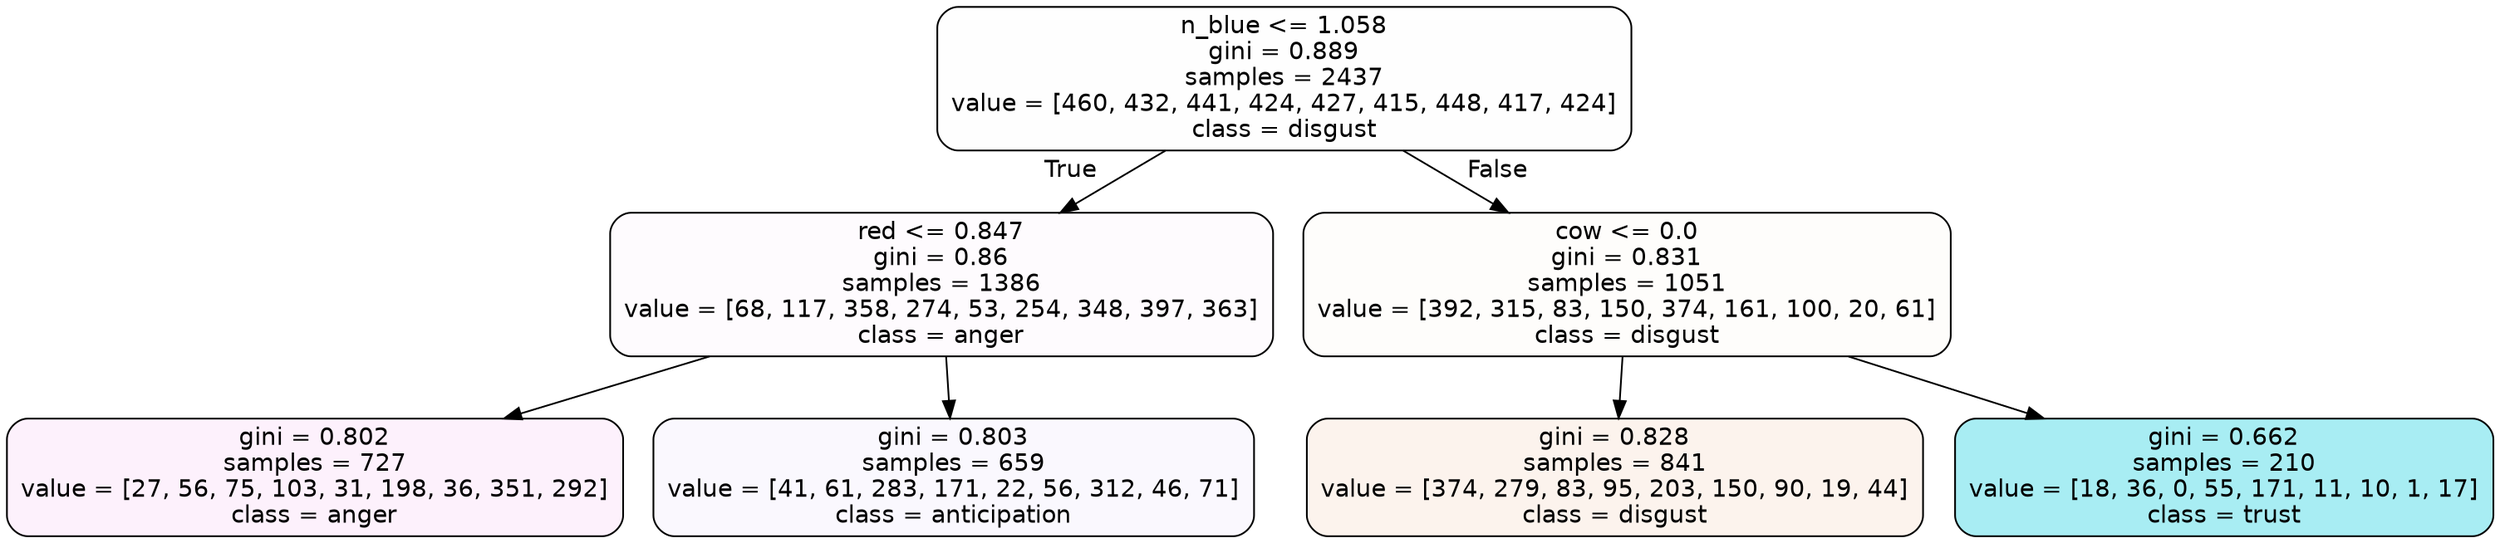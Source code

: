 digraph Tree {
node [shape=box, style="filled, rounded", color="black", fontname=helvetica] ;
edge [fontname=helvetica] ;
0 [label="n_blue <= 1.058\ngini = 0.889\nsamples = 2437\nvalue = [460, 432, 441, 424, 427, 415, 448, 417, 424]\nclass = disgust", fillcolor="#e5813901"] ;
1 [label="red <= 0.847\ngini = 0.86\nsamples = 1386\nvalue = [68, 117, 358, 274, 53, 254, 348, 397, 363]\nclass = anger", fillcolor="#e539d705"] ;
0 -> 1 [labeldistance=2.5, labelangle=45, headlabel="True"] ;
2 [label="gini = 0.802\nsamples = 727\nvalue = [27, 56, 75, 103, 31, 198, 36, 351, 292]\nclass = anger", fillcolor="#e539d711"] ;
1 -> 2 ;
3 [label="gini = 0.803\nsamples = 659\nvalue = [41, 61, 283, 171, 22, 56, 312, 46, 71]\nclass = anticipation", fillcolor="#8139e509"] ;
1 -> 3 ;
4 [label="cow <= 0.0\ngini = 0.831\nsamples = 1051\nvalue = [392, 315, 83, 150, 374, 161, 100, 20, 61]\nclass = disgust", fillcolor="#e5813904"] ;
0 -> 4 [labeldistance=2.5, labelangle=-45, headlabel="False"] ;
5 [label="gini = 0.828\nsamples = 841\nvalue = [374, 279, 83, 95, 203, 150, 90, 19, 44]\nclass = disgust", fillcolor="#e5813917"] ;
4 -> 5 ;
6 [label="gini = 0.662\nsamples = 210\nvalue = [18, 36, 0, 55, 171, 11, 10, 1, 17]\nclass = trust", fillcolor="#39d7e570"] ;
4 -> 6 ;
}